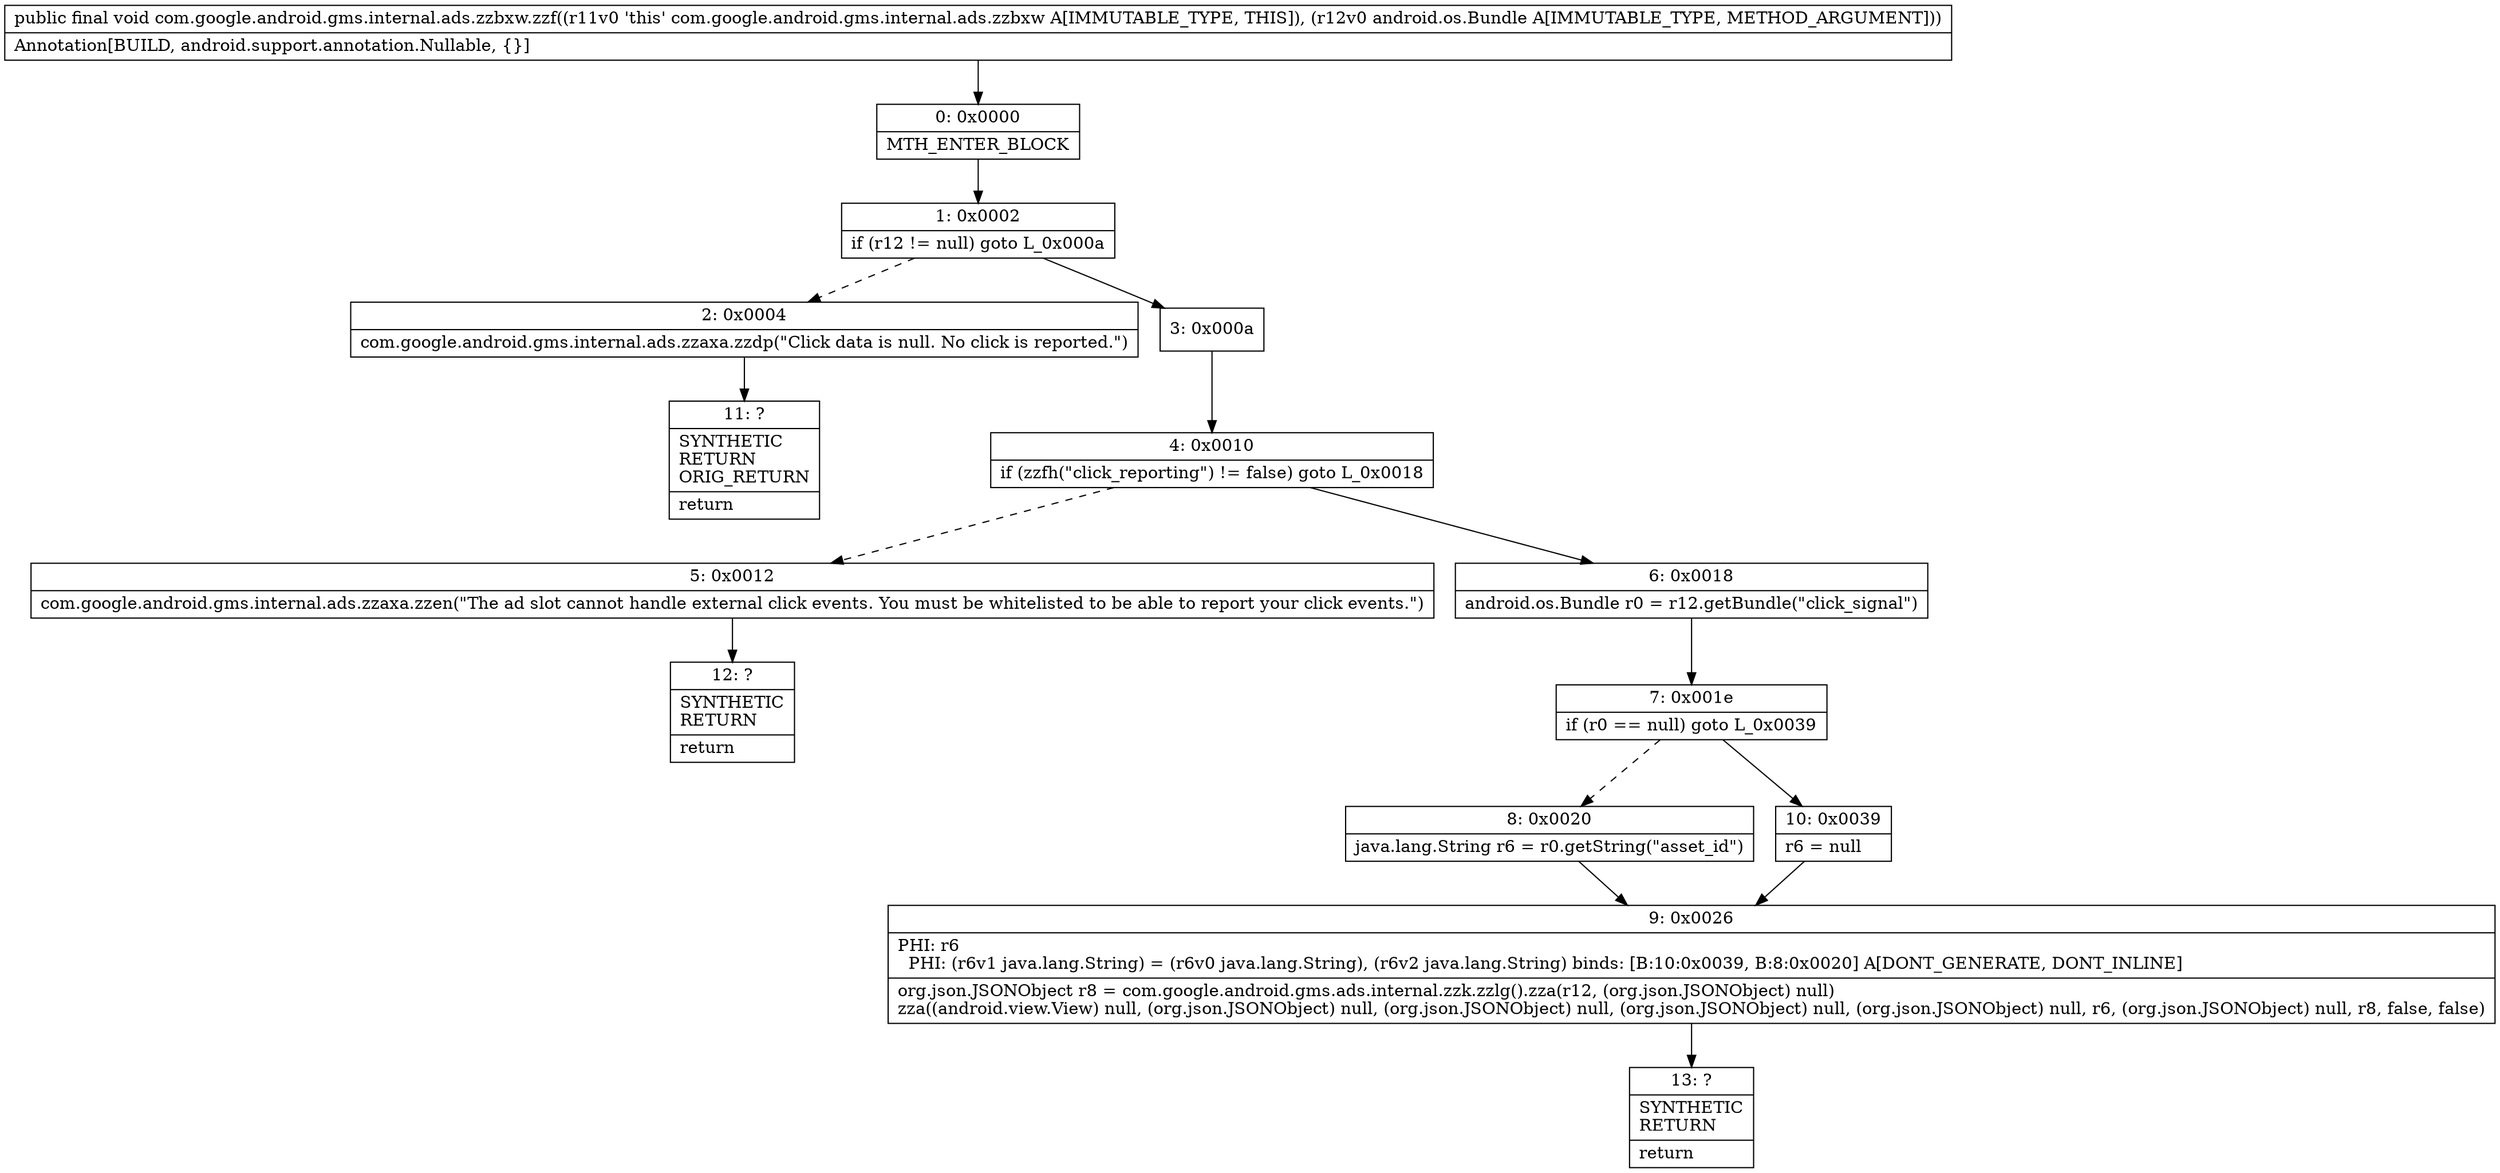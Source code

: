 digraph "CFG forcom.google.android.gms.internal.ads.zzbxw.zzf(Landroid\/os\/Bundle;)V" {
Node_0 [shape=record,label="{0\:\ 0x0000|MTH_ENTER_BLOCK\l}"];
Node_1 [shape=record,label="{1\:\ 0x0002|if (r12 != null) goto L_0x000a\l}"];
Node_2 [shape=record,label="{2\:\ 0x0004|com.google.android.gms.internal.ads.zzaxa.zzdp(\"Click data is null. No click is reported.\")\l}"];
Node_3 [shape=record,label="{3\:\ 0x000a}"];
Node_4 [shape=record,label="{4\:\ 0x0010|if (zzfh(\"click_reporting\") != false) goto L_0x0018\l}"];
Node_5 [shape=record,label="{5\:\ 0x0012|com.google.android.gms.internal.ads.zzaxa.zzen(\"The ad slot cannot handle external click events. You must be whitelisted to be able to report your click events.\")\l}"];
Node_6 [shape=record,label="{6\:\ 0x0018|android.os.Bundle r0 = r12.getBundle(\"click_signal\")\l}"];
Node_7 [shape=record,label="{7\:\ 0x001e|if (r0 == null) goto L_0x0039\l}"];
Node_8 [shape=record,label="{8\:\ 0x0020|java.lang.String r6 = r0.getString(\"asset_id\")\l}"];
Node_9 [shape=record,label="{9\:\ 0x0026|PHI: r6 \l  PHI: (r6v1 java.lang.String) = (r6v0 java.lang.String), (r6v2 java.lang.String) binds: [B:10:0x0039, B:8:0x0020] A[DONT_GENERATE, DONT_INLINE]\l|org.json.JSONObject r8 = com.google.android.gms.ads.internal.zzk.zzlg().zza(r12, (org.json.JSONObject) null)\lzza((android.view.View) null, (org.json.JSONObject) null, (org.json.JSONObject) null, (org.json.JSONObject) null, (org.json.JSONObject) null, r6, (org.json.JSONObject) null, r8, false, false)\l}"];
Node_10 [shape=record,label="{10\:\ 0x0039|r6 = null\l}"];
Node_11 [shape=record,label="{11\:\ ?|SYNTHETIC\lRETURN\lORIG_RETURN\l|return\l}"];
Node_12 [shape=record,label="{12\:\ ?|SYNTHETIC\lRETURN\l|return\l}"];
Node_13 [shape=record,label="{13\:\ ?|SYNTHETIC\lRETURN\l|return\l}"];
MethodNode[shape=record,label="{public final void com.google.android.gms.internal.ads.zzbxw.zzf((r11v0 'this' com.google.android.gms.internal.ads.zzbxw A[IMMUTABLE_TYPE, THIS]), (r12v0 android.os.Bundle A[IMMUTABLE_TYPE, METHOD_ARGUMENT]))  | Annotation[BUILD, android.support.annotation.Nullable, \{\}]\l}"];
MethodNode -> Node_0;
Node_0 -> Node_1;
Node_1 -> Node_2[style=dashed];
Node_1 -> Node_3;
Node_2 -> Node_11;
Node_3 -> Node_4;
Node_4 -> Node_5[style=dashed];
Node_4 -> Node_6;
Node_5 -> Node_12;
Node_6 -> Node_7;
Node_7 -> Node_8[style=dashed];
Node_7 -> Node_10;
Node_8 -> Node_9;
Node_9 -> Node_13;
Node_10 -> Node_9;
}

